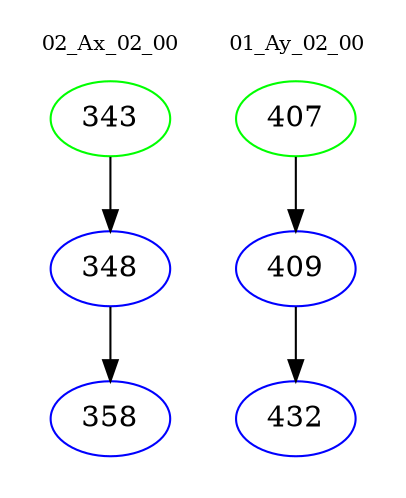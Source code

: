 digraph{
subgraph cluster_0 {
color = white
label = "02_Ax_02_00";
fontsize=10;
T0_343 [label="343", color="green"]
T0_343 -> T0_348 [color="black"]
T0_348 [label="348", color="blue"]
T0_348 -> T0_358 [color="black"]
T0_358 [label="358", color="blue"]
}
subgraph cluster_1 {
color = white
label = "01_Ay_02_00";
fontsize=10;
T1_407 [label="407", color="green"]
T1_407 -> T1_409 [color="black"]
T1_409 [label="409", color="blue"]
T1_409 -> T1_432 [color="black"]
T1_432 [label="432", color="blue"]
}
}
